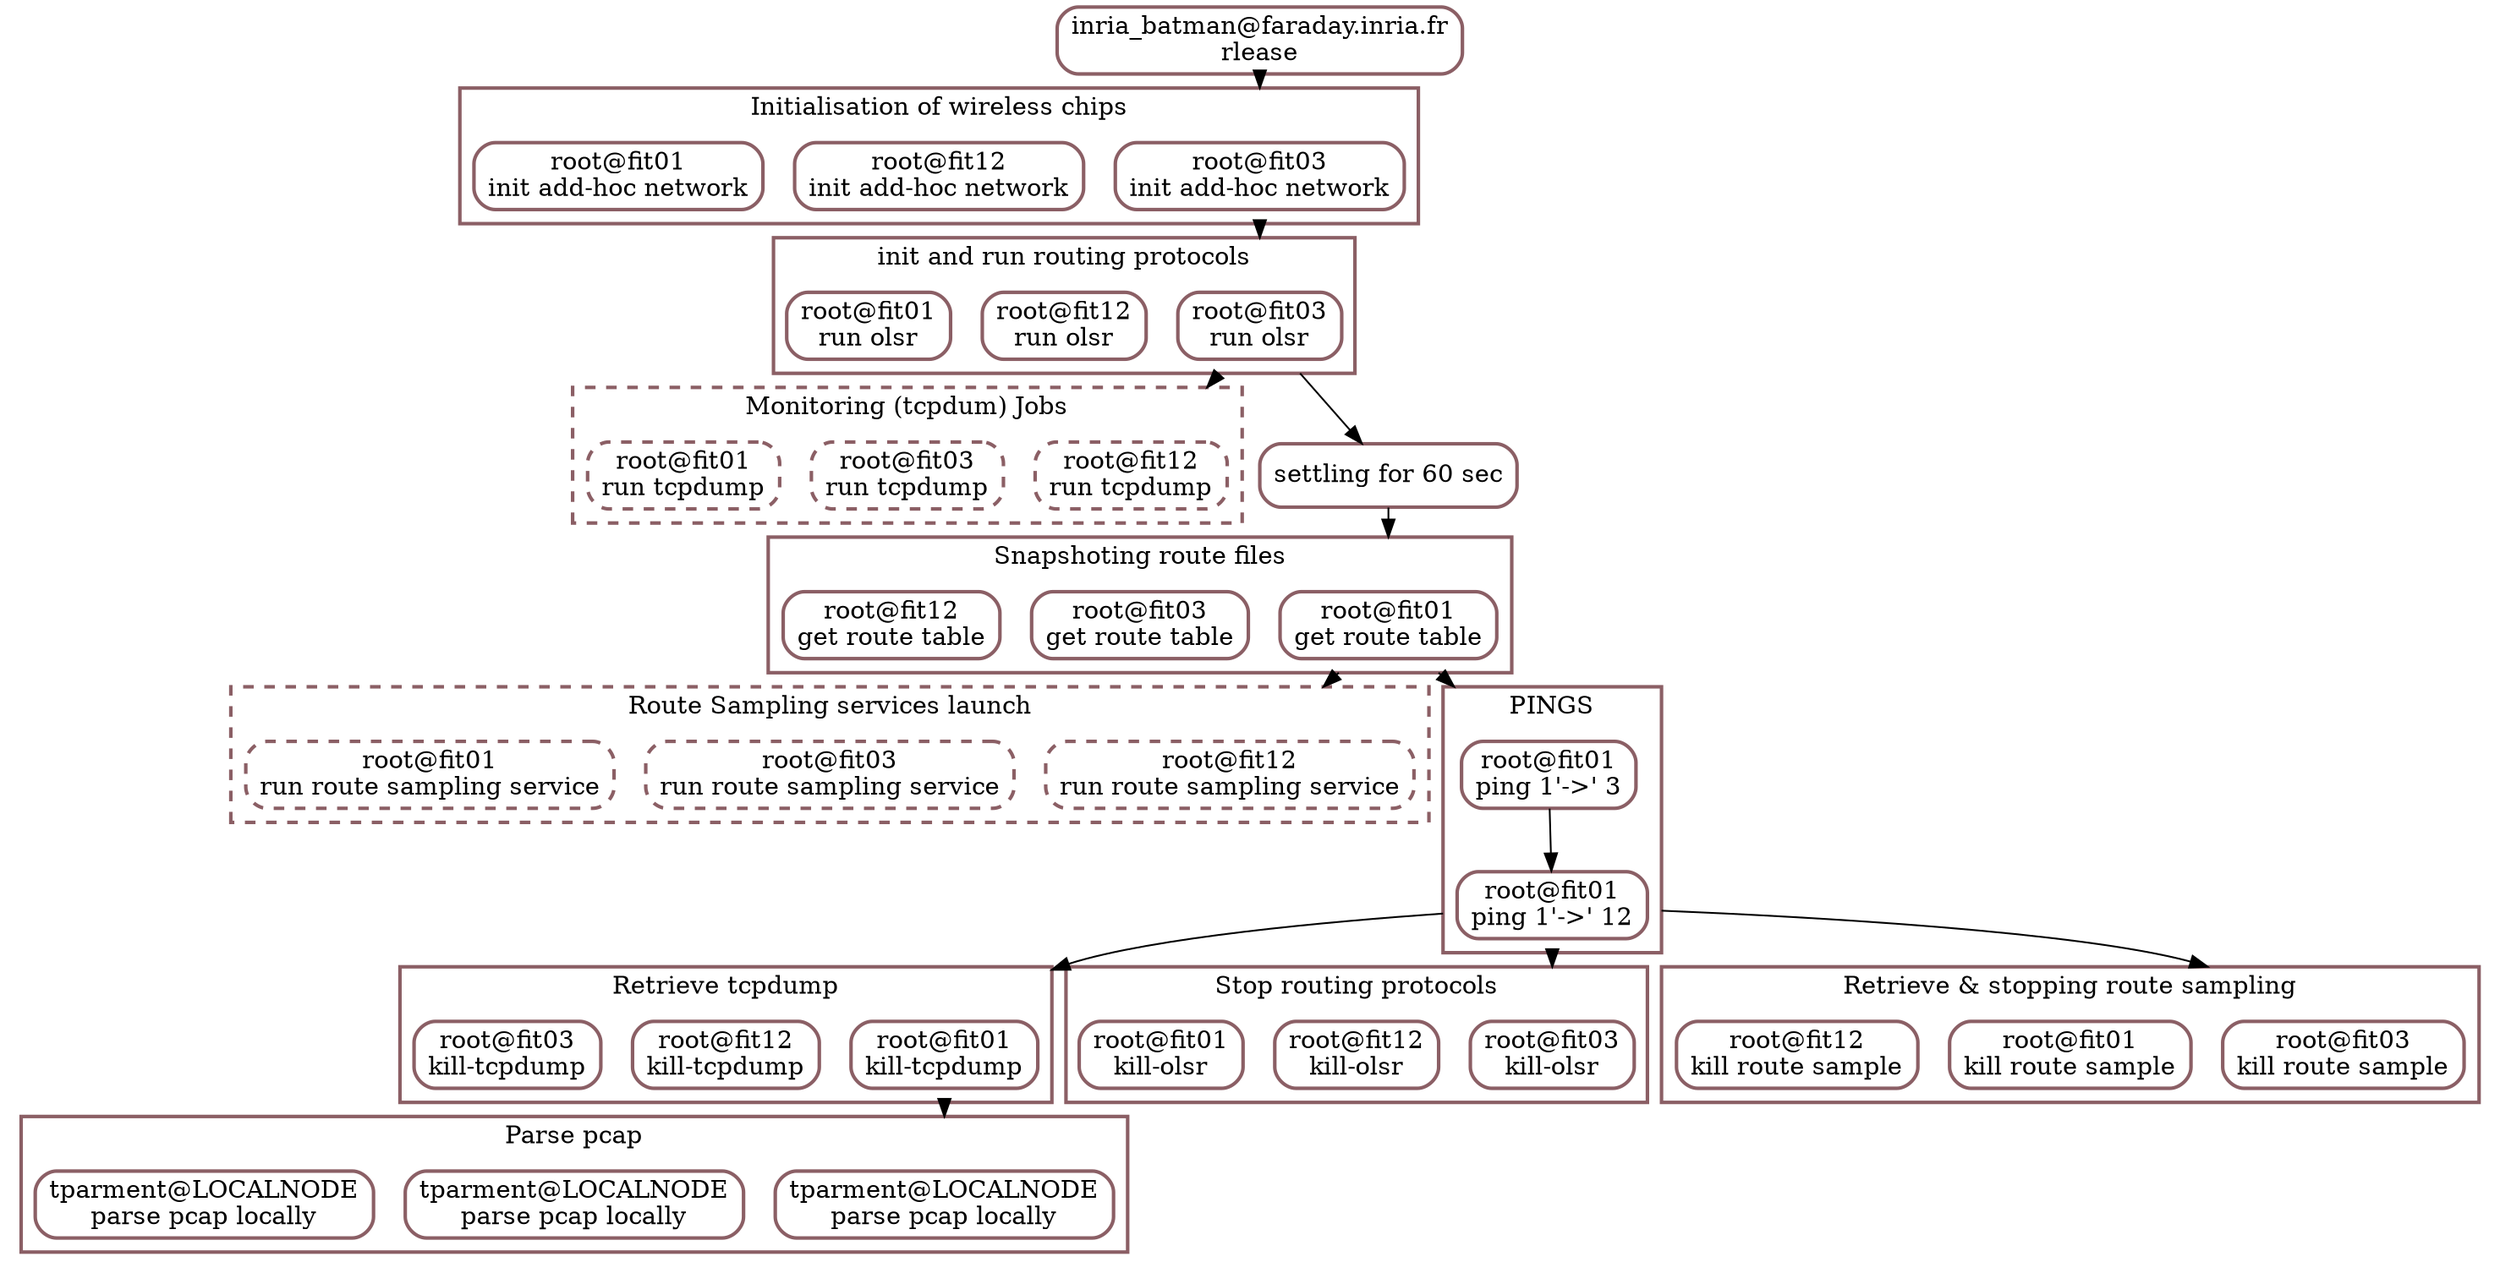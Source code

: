 digraph asynciojobs{
compound=true;
graph [];
01 [style="rounded",label="inria_batman@faraday.inria.fr
rlease",shape="box",color="lightpink4",penwidth="2"]
subgraph cluster_02{
compound=true;
graph [style="",label="Initialisation of wireless chips",shape="box",color="lightpink4",penwidth="2"];
03 [style="rounded",label="root@fit03
init add-hoc network",shape="box",color="lightpink4",penwidth="2"]
04 [style="rounded",label="root@fit12
init add-hoc network",shape="box",color="lightpink4",penwidth="2"]
05 [style="rounded",label="root@fit01
init add-hoc network",shape="box",color="lightpink4",penwidth="2"]
}
01 -> 03 [lhead=cluster_02];
subgraph cluster_06{
compound=true;
graph [style="",label="init and run routing protocols",shape="box",color="lightpink4",penwidth="2"];
07 [style="rounded",label="root@fit03
run olsr",shape="box",color="lightpink4",penwidth="2"]
08 [style="rounded",label="root@fit12
run olsr",shape="box",color="lightpink4",penwidth="2"]
09 [style="rounded",label="root@fit01
run olsr",shape="box",color="lightpink4",penwidth="2"]
}
03 -> 07 [lhead=cluster_06 ltail=cluster_02];
subgraph cluster_10{
compound=true;
graph [style="dashed",label="Monitoring (tcpdum) Jobs",shape="box",color="lightpink4",penwidth="2"];
11 [style="rounded,dashed",label="root@fit12
run tcpdump",shape="box",color="lightpink4",penwidth="2"]
12 [style="rounded,dashed",label="root@fit03
run tcpdump",shape="box",color="lightpink4",penwidth="2"]
13 [style="rounded,dashed",label="root@fit01
run tcpdump",shape="box",color="lightpink4",penwidth="2"]
}
07 -> 11 [lhead=cluster_10 ltail=cluster_06];
14 [style="rounded",label="settling for 60 sec",shape="box",color="lightpink4",penwidth="2"]
07 -> 14 [ltail=cluster_06];
subgraph cluster_15{
compound=true;
graph [style="",label="Snapshoting route files",shape="box",color="lightpink4",penwidth="2"];
16 [style="rounded",label="root@fit01
get route table",shape="box",color="lightpink4",penwidth="2"]
17 [style="rounded",label="root@fit03
get route table",shape="box",color="lightpink4",penwidth="2"]
18 [style="rounded",label="root@fit12
get route table",shape="box",color="lightpink4",penwidth="2"]
}
14 -> 16 [lhead=cluster_15];
subgraph cluster_19{
compound=true;
graph [style="dashed",label="Route Sampling services launch",shape="box",color="lightpink4",penwidth="2"];
20 [style="rounded,dashed",label="root@fit12
run route sampling service",shape="box",color="lightpink4",penwidth="2"]
21 [style="rounded,dashed",label="root@fit03
run route sampling service",shape="box",color="lightpink4",penwidth="2"]
22 [style="rounded,dashed",label="root@fit01
run route sampling service",shape="box",color="lightpink4",penwidth="2"]
}
16 -> 20 [lhead=cluster_19 ltail=cluster_15];
subgraph cluster_23{
compound=true;
graph [style="",label="PINGS",shape="box",color="lightpink4",penwidth="2"];
24 [style="rounded",label="root@fit01
ping 1'->' 3",shape="box",color="lightpink4",penwidth="2"]
25 [style="rounded",label="root@fit01
ping 1'->' 12",shape="box",color="lightpink4",penwidth="2"]
24 -> 25;
}
16 -> 24 [lhead=cluster_23 ltail=cluster_15];
subgraph cluster_26{
compound=true;
graph [style="",label="Retrieve tcpdump",shape="box",color="lightpink4",penwidth="2"];
27 [style="rounded",label="root@fit01
kill-tcpdump",shape="box",color="lightpink4",penwidth="2"]
28 [style="rounded",label="root@fit12
kill-tcpdump",shape="box",color="lightpink4",penwidth="2"]
29 [style="rounded",label="root@fit03
kill-tcpdump",shape="box",color="lightpink4",penwidth="2"]
}
25 -> 27 [lhead=cluster_26 ltail=cluster_23];
subgraph cluster_30{
compound=true;
graph [style="",label="Stop routing protocols",shape="box",color="lightpink4",penwidth="2"];
31 [style="rounded",label="root@fit03
kill-olsr",shape="box",color="lightpink4",penwidth="2"]
32 [style="rounded",label="root@fit12
kill-olsr",shape="box",color="lightpink4",penwidth="2"]
33 [style="rounded",label="root@fit01
kill-olsr",shape="box",color="lightpink4",penwidth="2"]
}
25 -> 31 [lhead=cluster_30 ltail=cluster_23];
subgraph cluster_34{
compound=true;
graph [style="",label="Retrieve & stopping route sampling",shape="box",color="lightpink4",penwidth="2"];
35 [style="rounded",label="root@fit03
kill route sample",shape="box",color="lightpink4",penwidth="2"]
36 [style="rounded",label="root@fit01
kill route sample",shape="box",color="lightpink4",penwidth="2"]
37 [style="rounded",label="root@fit12
kill route sample",shape="box",color="lightpink4",penwidth="2"]
}
25 -> 35 [lhead=cluster_34 ltail=cluster_23];
subgraph cluster_38{
compound=true;
graph [style="",label="Parse pcap",shape="box",color="lightpink4",penwidth="2"];
39 [style="rounded",label="tparment@LOCALNODE
parse pcap locally",shape="box",color="lightpink4",penwidth="2"]
40 [style="rounded",label="tparment@LOCALNODE
parse pcap locally",shape="box",color="lightpink4",penwidth="2"]
41 [style="rounded",label="tparment@LOCALNODE
parse pcap locally",shape="box",color="lightpink4",penwidth="2"]
}
27 -> 39 [lhead=cluster_38 ltail=cluster_26];
}
